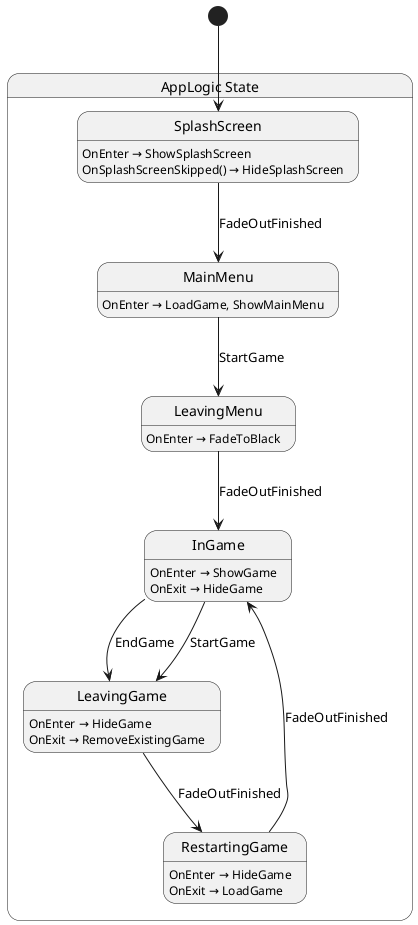 @startuml AppLogic
state "AppLogic State" as GameDemo_AppLogic_State {
  state "InGame" as GameDemo_AppLogic_State_InGame {
    GameDemo_AppLogic_State_InGame : OnEnter → ShowGame
    GameDemo_AppLogic_State_InGame : OnExit → HideGame
  }
  state "LeavingGame" as GameDemo_AppLogic_State_LeavingGame {
    GameDemo_AppLogic_State_LeavingGame : OnEnter → HideGame
    GameDemo_AppLogic_State_LeavingGame : OnExit → RemoveExistingGame
  }
  state "LeavingMenu" as GameDemo_AppLogic_State_LeavingMenu {
    GameDemo_AppLogic_State_LeavingMenu : OnEnter → FadeToBlack
  }
  state "MainMenu" as GameDemo_AppLogic_State_MainMenu {
    GameDemo_AppLogic_State_MainMenu : OnEnter → LoadGame, ShowMainMenu
  }
  state "RestartingGame" as GameDemo_AppLogic_State_RestartingGame {
    GameDemo_AppLogic_State_RestartingGame : OnEnter → HideGame
    GameDemo_AppLogic_State_RestartingGame : OnExit → LoadGame
  }
  state "SplashScreen" as GameDemo_AppLogic_State_SplashScreen {
    GameDemo_AppLogic_State_SplashScreen : OnEnter → ShowSplashScreen
    GameDemo_AppLogic_State_SplashScreen : OnSplashScreenSkipped() → HideSplashScreen
  }
}

GameDemo_AppLogic_State_InGame --> GameDemo_AppLogic_State_LeavingGame : EndGame
GameDemo_AppLogic_State_InGame --> GameDemo_AppLogic_State_LeavingGame : StartGame
GameDemo_AppLogic_State_LeavingGame --> GameDemo_AppLogic_State_RestartingGame : FadeOutFinished
GameDemo_AppLogic_State_LeavingMenu --> GameDemo_AppLogic_State_InGame : FadeOutFinished
GameDemo_AppLogic_State_MainMenu --> GameDemo_AppLogic_State_LeavingMenu : StartGame
GameDemo_AppLogic_State_RestartingGame --> GameDemo_AppLogic_State_InGame : FadeOutFinished
GameDemo_AppLogic_State_SplashScreen --> GameDemo_AppLogic_State_MainMenu : FadeOutFinished

[*] --> GameDemo_AppLogic_State_SplashScreen
@enduml